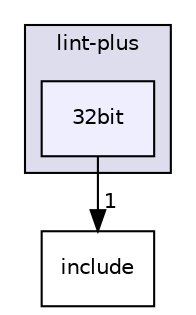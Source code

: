 digraph "32bit" {
  compound=true
  node [ fontsize="10", fontname="Helvetica"];
  edge [ labelfontsize="10", labelfontname="Helvetica"];
  subgraph clusterdir_da0690fd3d8bf355097a66de93f1d482 {
    graph [ bgcolor="#ddddee", pencolor="black", label="lint-plus" fontname="Helvetica", fontsize="10", URL="dir_da0690fd3d8bf355097a66de93f1d482.html"]
  dir_7146b0923978537a3f447956f6aa28d8 [shape=box, label="32bit", style="filled", fillcolor="#eeeeff", pencolor="black", URL="dir_7146b0923978537a3f447956f6aa28d8.html"];
  }
  dir_9b55b230f41344f00f9f1f35be51edc6 [shape=box label="include" URL="dir_9b55b230f41344f00f9f1f35be51edc6.html"];
  dir_7146b0923978537a3f447956f6aa28d8->dir_9b55b230f41344f00f9f1f35be51edc6 [headlabel="1", labeldistance=1.5 headhref="dir_000003_000005.html"];
}
